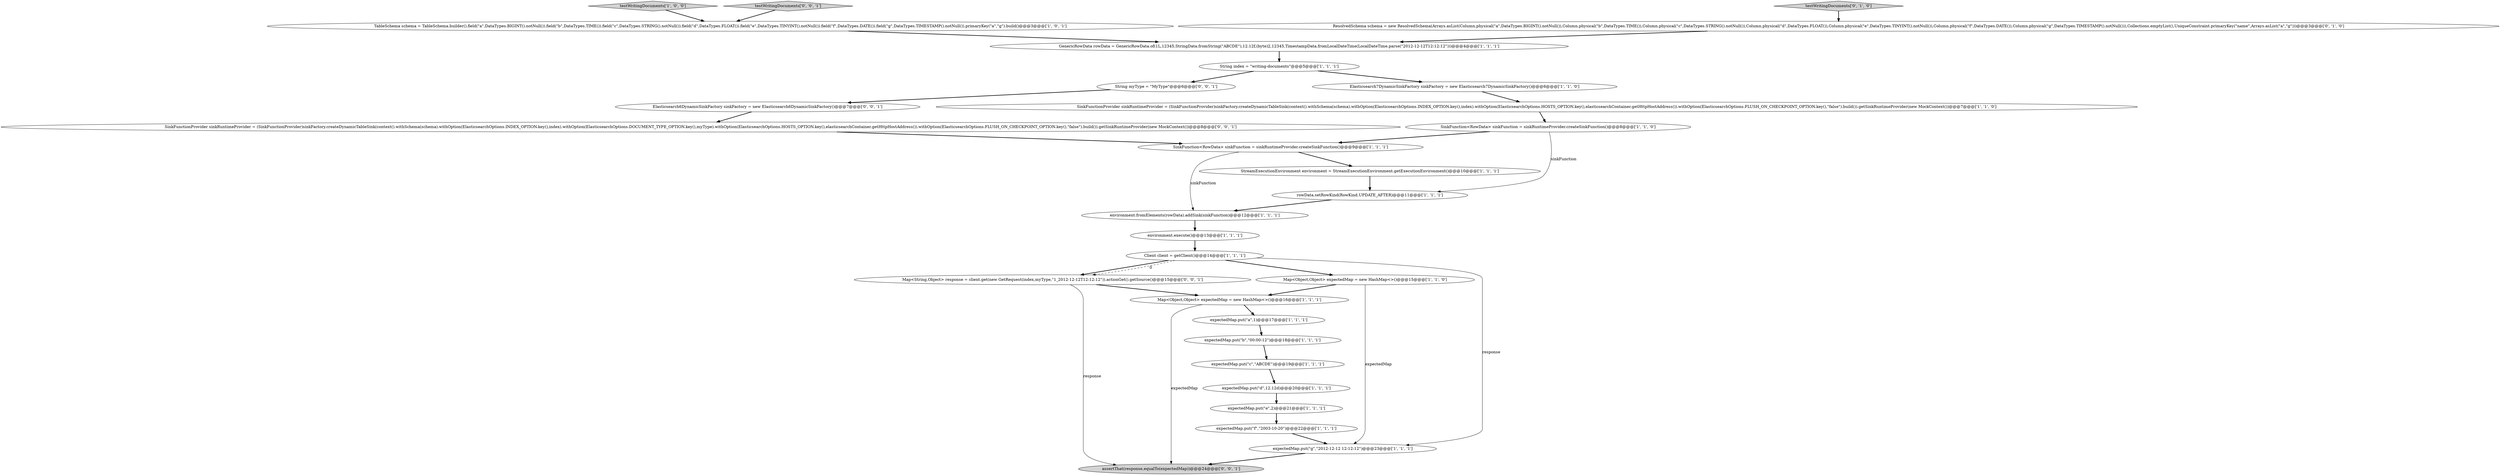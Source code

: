 digraph {
17 [style = filled, label = "TableSchema schema = TableSchema.builder().field(\"a\",DataTypes.BIGINT().notNull()).field(\"b\",DataTypes.TIME()).field(\"c\",DataTypes.STRING().notNull()).field(\"d\",DataTypes.FLOAT()).field(\"e\",DataTypes.TINYINT().notNull()).field(\"f\",DataTypes.DATE()).field(\"g\",DataTypes.TIMESTAMP().notNull()).primaryKey(\"a\",\"g\").build()@@@3@@@['1', '0', '1']", fillcolor = white, shape = ellipse image = "AAA0AAABBB1BBB"];
23 [style = filled, label = "ResolvedSchema schema = new ResolvedSchema(Arrays.asList(Column.physical(\"a\",DataTypes.BIGINT().notNull()),Column.physical(\"b\",DataTypes.TIME()),Column.physical(\"c\",DataTypes.STRING().notNull()),Column.physical(\"d\",DataTypes.FLOAT()),Column.physical(\"e\",DataTypes.TINYINT().notNull()),Column.physical(\"f\",DataTypes.DATE()),Column.physical(\"g\",DataTypes.TIMESTAMP().notNull())),Collections.emptyList(),UniqueConstraint.primaryKey(\"name\",Arrays.asList(\"a\",\"g\")))@@@3@@@['0', '1', '0']", fillcolor = white, shape = ellipse image = "AAA0AAABBB2BBB"];
1 [style = filled, label = "SinkFunction<RowData> sinkFunction = sinkRuntimeProvider.createSinkFunction()@@@9@@@['1', '1', '1']", fillcolor = white, shape = ellipse image = "AAA0AAABBB1BBB"];
21 [style = filled, label = "SinkFunctionProvider sinkRuntimeProvider = (SinkFunctionProvider)sinkFactory.createDynamicTableSink(context().withSchema(schema).withOption(ElasticsearchOptions.INDEX_OPTION.key(),index).withOption(ElasticsearchOptions.HOSTS_OPTION.key(),elasticsearchContainer.getHttpHostAddress()).withOption(ElasticsearchOptions.FLUSH_ON_CHECKPOINT_OPTION.key(),\"false\").build()).getSinkRuntimeProvider(new MockContext())@@@7@@@['1', '1', '0']", fillcolor = white, shape = ellipse image = "AAA0AAABBB1BBB"];
8 [style = filled, label = "StreamExecutionEnvironment environment = StreamExecutionEnvironment.getExecutionEnvironment()@@@10@@@['1', '1', '1']", fillcolor = white, shape = ellipse image = "AAA0AAABBB1BBB"];
28 [style = filled, label = "Elasticsearch6DynamicSinkFactory sinkFactory = new Elasticsearch6DynamicSinkFactory()@@@7@@@['0', '0', '1']", fillcolor = white, shape = ellipse image = "AAA0AAABBB3BBB"];
18 [style = filled, label = "Map<Object,Object> expectedMap = new HashMap<>()@@@16@@@['1', '1', '1']", fillcolor = white, shape = ellipse image = "AAA0AAABBB1BBB"];
25 [style = filled, label = "Map<String,Object> response = client.get(new GetRequest(index,myType,\"1_2012-12-12T12:12:12\")).actionGet().getSource()@@@15@@@['0', '0', '1']", fillcolor = white, shape = ellipse image = "AAA0AAABBB3BBB"];
19 [style = filled, label = "environment.fromElements(rowData).addSink(sinkFunction)@@@12@@@['1', '1', '1']", fillcolor = white, shape = ellipse image = "AAA0AAABBB1BBB"];
12 [style = filled, label = "Elasticsearch7DynamicSinkFactory sinkFactory = new Elasticsearch7DynamicSinkFactory()@@@6@@@['1', '1', '0']", fillcolor = white, shape = ellipse image = "AAA0AAABBB1BBB"];
15 [style = filled, label = "Client client = getClient()@@@14@@@['1', '1', '1']", fillcolor = white, shape = ellipse image = "AAA0AAABBB1BBB"];
9 [style = filled, label = "expectedMap.put(\"a\",1)@@@17@@@['1', '1', '1']", fillcolor = white, shape = ellipse image = "AAA0AAABBB1BBB"];
26 [style = filled, label = "testWritingDocuments['0', '0', '1']", fillcolor = lightgray, shape = diamond image = "AAA0AAABBB3BBB"];
14 [style = filled, label = "GenericRowData rowData = GenericRowData.of(1L,12345,StringData.fromString(\"ABCDE\"),12.12f,(byte)2,12345,TimestampData.fromLocalDateTime(LocalDateTime.parse(\"2012-12-12T12:12:12\")))@@@4@@@['1', '1', '1']", fillcolor = white, shape = ellipse image = "AAA0AAABBB1BBB"];
16 [style = filled, label = "expectedMap.put(\"d\",12.12d)@@@20@@@['1', '1', '1']", fillcolor = white, shape = ellipse image = "AAA0AAABBB1BBB"];
22 [style = filled, label = "testWritingDocuments['0', '1', '0']", fillcolor = lightgray, shape = diamond image = "AAA0AAABBB2BBB"];
29 [style = filled, label = "SinkFunctionProvider sinkRuntimeProvider = (SinkFunctionProvider)sinkFactory.createDynamicTableSink(context().withSchema(schema).withOption(ElasticsearchOptions.INDEX_OPTION.key(),index).withOption(ElasticsearchOptions.DOCUMENT_TYPE_OPTION.key(),myType).withOption(ElasticsearchOptions.HOSTS_OPTION.key(),elasticsearchContainer.getHttpHostAddress()).withOption(ElasticsearchOptions.FLUSH_ON_CHECKPOINT_OPTION.key(),\"false\").build()).getSinkRuntimeProvider(new MockContext())@@@8@@@['0', '0', '1']", fillcolor = white, shape = ellipse image = "AAA0AAABBB3BBB"];
2 [style = filled, label = "expectedMap.put(\"e\",2)@@@21@@@['1', '1', '1']", fillcolor = white, shape = ellipse image = "AAA0AAABBB1BBB"];
4 [style = filled, label = "testWritingDocuments['1', '0', '0']", fillcolor = lightgray, shape = diamond image = "AAA0AAABBB1BBB"];
27 [style = filled, label = "assertThat(response,equalTo(expectedMap))@@@24@@@['0', '0', '1']", fillcolor = lightgray, shape = ellipse image = "AAA0AAABBB3BBB"];
7 [style = filled, label = "expectedMap.put(\"c\",\"ABCDE\")@@@19@@@['1', '1', '1']", fillcolor = white, shape = ellipse image = "AAA0AAABBB1BBB"];
5 [style = filled, label = "String index = \"writing-documents\"@@@5@@@['1', '1', '1']", fillcolor = white, shape = ellipse image = "AAA0AAABBB1BBB"];
0 [style = filled, label = "expectedMap.put(\"b\",\"00:00:12\")@@@18@@@['1', '1', '1']", fillcolor = white, shape = ellipse image = "AAA0AAABBB1BBB"];
24 [style = filled, label = "String myType = \"MyType\"@@@6@@@['0', '0', '1']", fillcolor = white, shape = ellipse image = "AAA0AAABBB3BBB"];
11 [style = filled, label = "Map<Object,Object> expectedMap = new HashMap<>()@@@15@@@['1', '1', '0']", fillcolor = white, shape = ellipse image = "AAA0AAABBB1BBB"];
10 [style = filled, label = "expectedMap.put(\"g\",\"2012-12-12 12:12:12\")@@@23@@@['1', '1', '1']", fillcolor = white, shape = ellipse image = "AAA0AAABBB1BBB"];
20 [style = filled, label = "expectedMap.put(\"f\",\"2003-10-20\")@@@22@@@['1', '1', '1']", fillcolor = white, shape = ellipse image = "AAA0AAABBB1BBB"];
6 [style = filled, label = "SinkFunction<RowData> sinkFunction = sinkRuntimeProvider.createSinkFunction()@@@8@@@['1', '1', '0']", fillcolor = white, shape = ellipse image = "AAA0AAABBB1BBB"];
13 [style = filled, label = "environment.execute()@@@13@@@['1', '1', '1']", fillcolor = white, shape = ellipse image = "AAA0AAABBB1BBB"];
3 [style = filled, label = "rowData.setRowKind(RowKind.UPDATE_AFTER)@@@11@@@['1', '1', '1']", fillcolor = white, shape = ellipse image = "AAA0AAABBB1BBB"];
28->29 [style = bold, label=""];
24->28 [style = bold, label=""];
2->20 [style = bold, label=""];
1->8 [style = bold, label=""];
9->0 [style = bold, label=""];
4->17 [style = bold, label=""];
26->17 [style = bold, label=""];
21->6 [style = bold, label=""];
12->21 [style = bold, label=""];
15->25 [style = bold, label=""];
10->27 [style = bold, label=""];
8->3 [style = bold, label=""];
25->18 [style = bold, label=""];
15->10 [style = solid, label="response"];
16->2 [style = bold, label=""];
22->23 [style = bold, label=""];
11->18 [style = bold, label=""];
0->7 [style = bold, label=""];
20->10 [style = bold, label=""];
23->14 [style = bold, label=""];
6->1 [style = bold, label=""];
18->27 [style = solid, label="expectedMap"];
15->25 [style = dashed, label="0"];
19->13 [style = bold, label=""];
15->11 [style = bold, label=""];
3->19 [style = bold, label=""];
5->12 [style = bold, label=""];
6->3 [style = solid, label="sinkFunction"];
17->14 [style = bold, label=""];
5->24 [style = bold, label=""];
7->16 [style = bold, label=""];
18->9 [style = bold, label=""];
25->27 [style = solid, label="response"];
1->19 [style = solid, label="sinkFunction"];
13->15 [style = bold, label=""];
29->1 [style = bold, label=""];
11->10 [style = solid, label="expectedMap"];
14->5 [style = bold, label=""];
}
